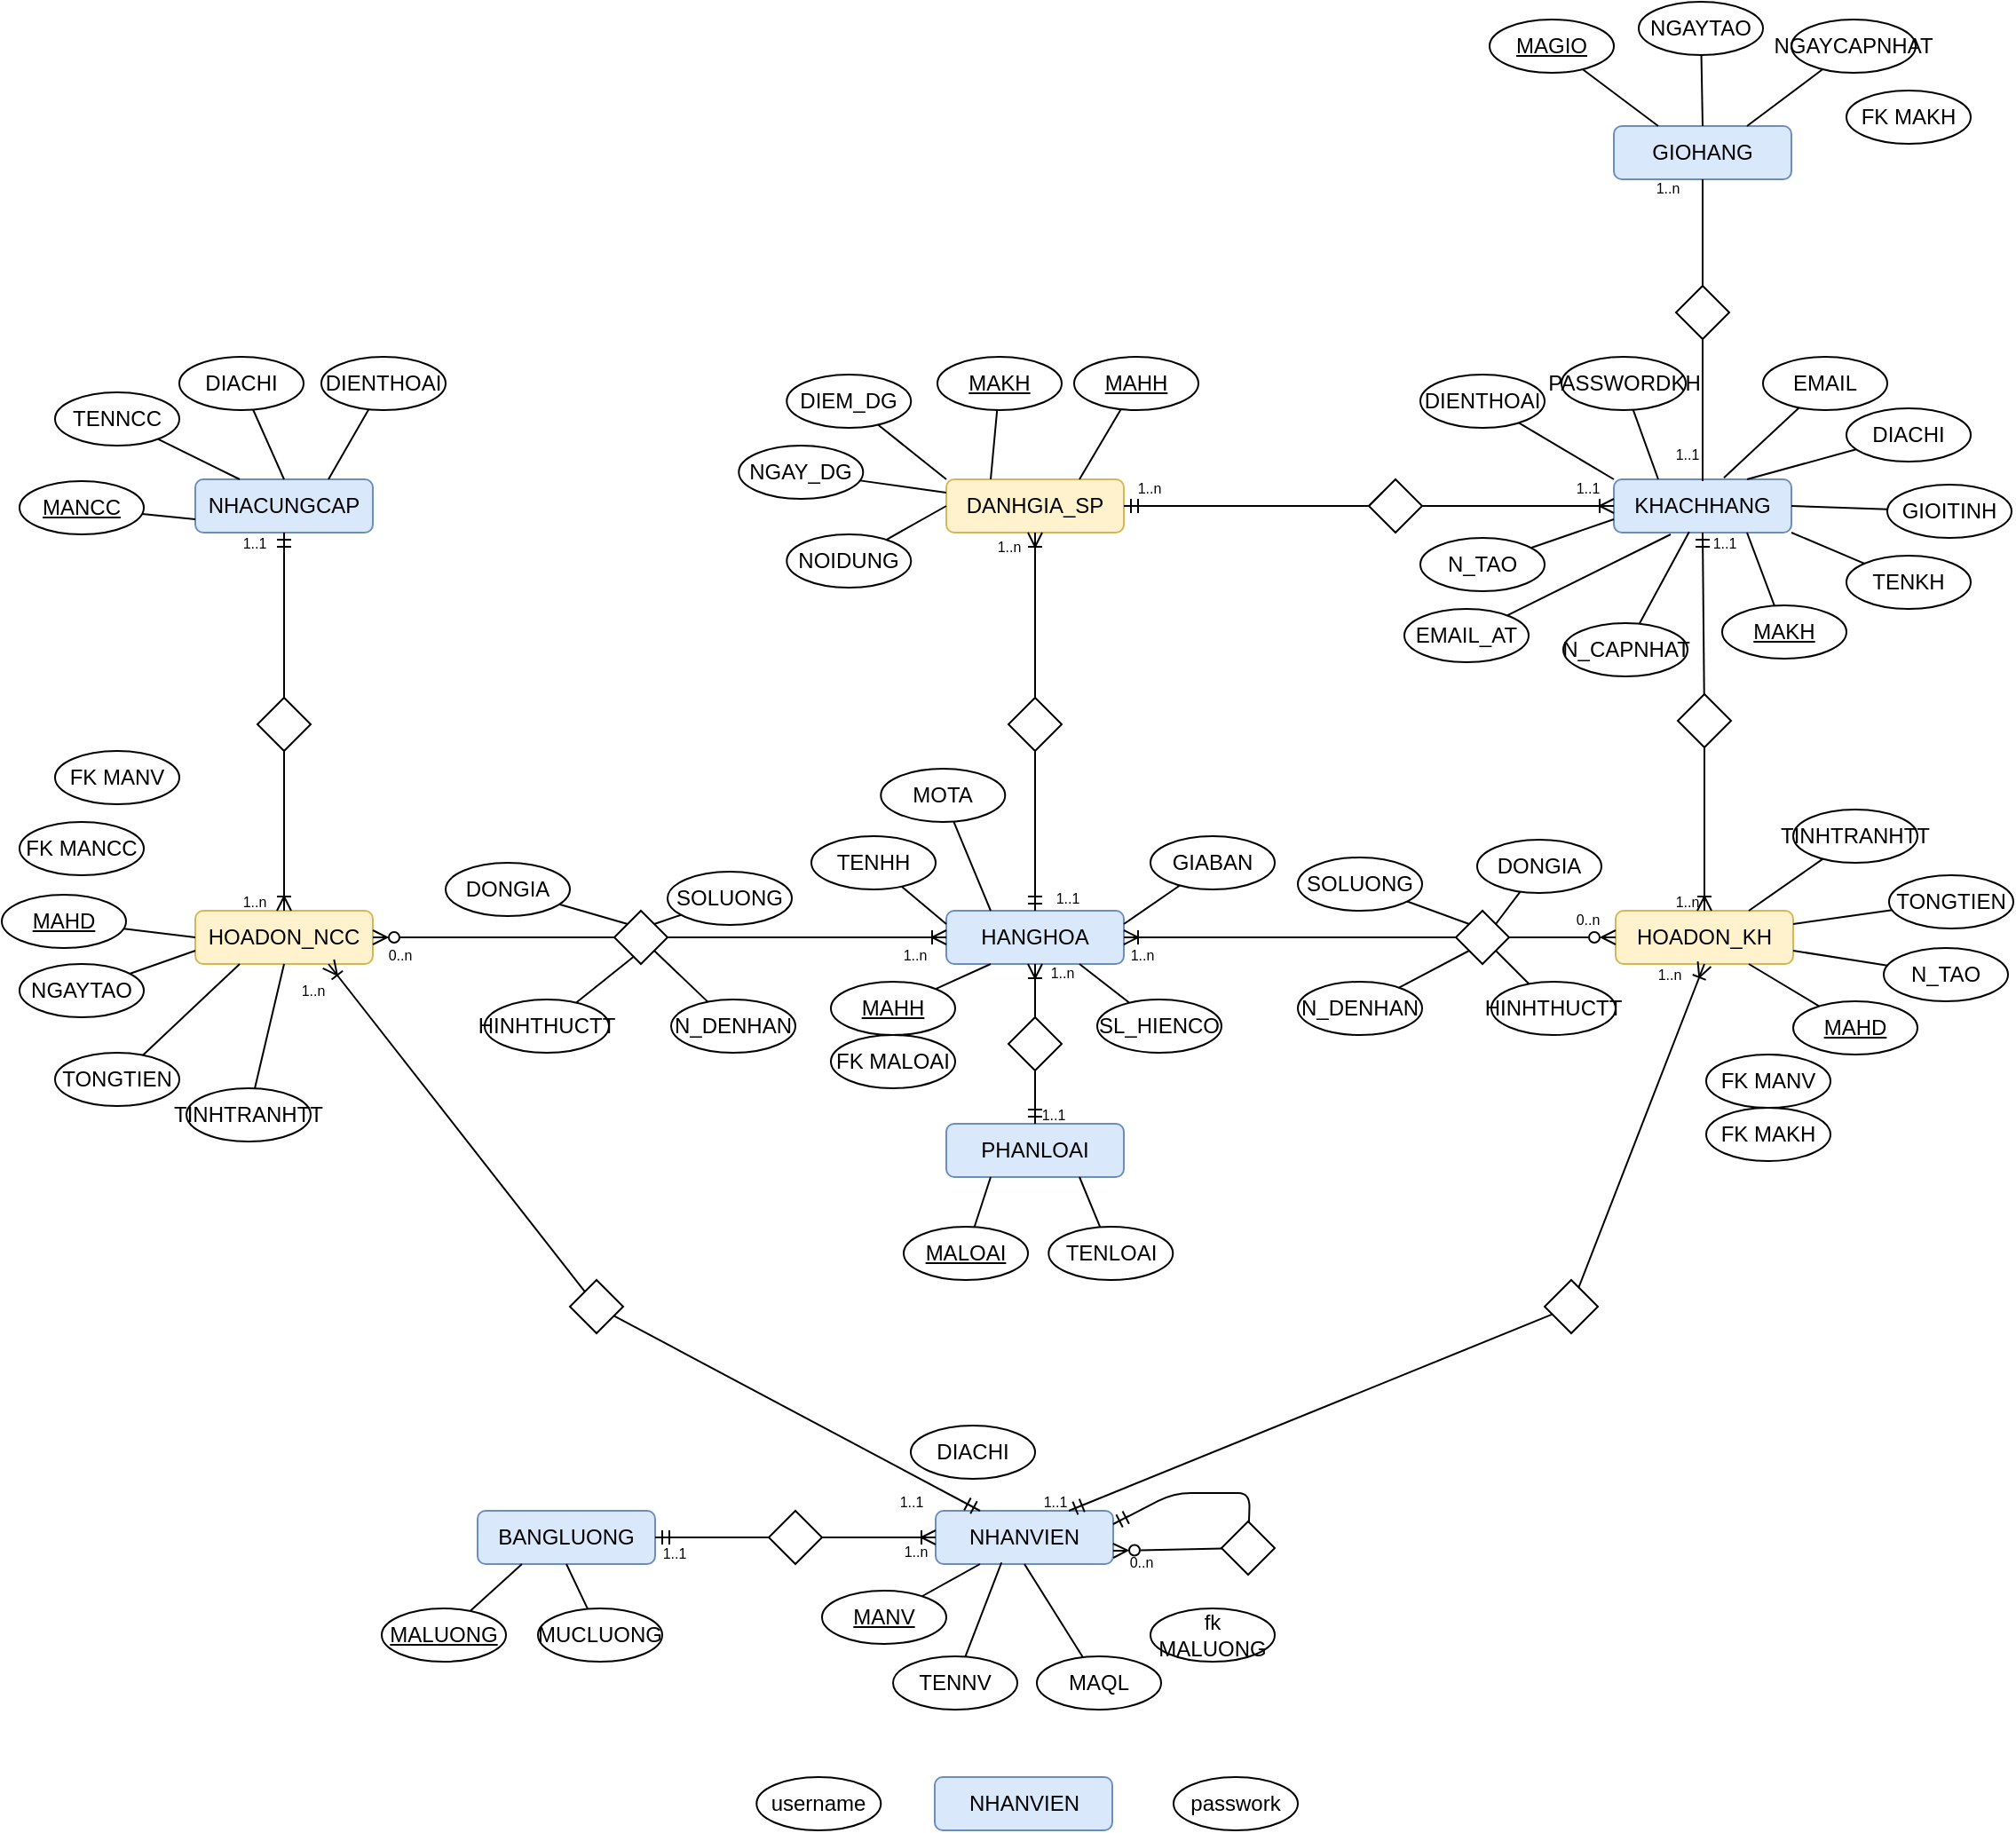 <mxfile>
    <diagram id="s1IrDkDti_rVe1TKRmWz" name="Page-1">
        <mxGraphModel dx="872" dy="593" grid="1" gridSize="10" guides="1" tooltips="1" connect="1" arrows="1" fold="1" page="1" pageScale="1" pageWidth="1654" pageHeight="1169" background="#FFFFFF" math="0" shadow="0">
            <root>
                <mxCell id="0"/>
                <mxCell id="1" parent="0"/>
                <mxCell id="98" value="NHACUNGCAP" style="rounded=1;whiteSpace=wrap;html=1;shadow=0;fillColor=#dae8fc;strokeColor=#6c8ebf;" parent="1" vertex="1">
                    <mxGeometry x="399" y="369" width="100" height="30" as="geometry"/>
                </mxCell>
                <mxCell id="188" style="edgeStyle=none;shape=connector;rounded=1;html=1;strokeColor=default;align=center;verticalAlign=middle;fontFamily=Helvetica;fontSize=11;fontColor=default;labelBackgroundColor=default;endArrow=none;endFill=0;entryX=0;entryY=0.75;entryDx=0;entryDy=0;shadow=0;" parent="1" source="99" target="98" edge="1">
                    <mxGeometry relative="1" as="geometry"/>
                </mxCell>
                <mxCell id="99" value="MANCC" style="ellipse;whiteSpace=wrap;html=1;fontStyle=4;shadow=0;" parent="1" vertex="1">
                    <mxGeometry x="300" y="370" width="70" height="30" as="geometry"/>
                </mxCell>
                <mxCell id="189" style="edgeStyle=none;shape=connector;rounded=1;html=1;entryX=0.25;entryY=0;entryDx=0;entryDy=0;strokeColor=default;align=center;verticalAlign=middle;fontFamily=Helvetica;fontSize=11;fontColor=default;labelBackgroundColor=default;endArrow=none;endFill=0;shadow=0;" parent="1" source="100" target="98" edge="1">
                    <mxGeometry relative="1" as="geometry"/>
                </mxCell>
                <mxCell id="100" value="TENNCC" style="ellipse;whiteSpace=wrap;html=1;shadow=0;" parent="1" vertex="1">
                    <mxGeometry x="320" y="320" width="70" height="30" as="geometry"/>
                </mxCell>
                <mxCell id="190" style="edgeStyle=none;shape=connector;rounded=1;html=1;entryX=0.5;entryY=0;entryDx=0;entryDy=0;strokeColor=default;align=center;verticalAlign=middle;fontFamily=Helvetica;fontSize=11;fontColor=default;labelBackgroundColor=default;endArrow=none;endFill=0;shadow=0;" parent="1" source="101" target="98" edge="1">
                    <mxGeometry relative="1" as="geometry"/>
                </mxCell>
                <mxCell id="101" value="DIACHI" style="ellipse;whiteSpace=wrap;html=1;shadow=0;" parent="1" vertex="1">
                    <mxGeometry x="390" y="300" width="70" height="30" as="geometry"/>
                </mxCell>
                <mxCell id="191" style="edgeStyle=none;shape=connector;rounded=1;html=1;entryX=0.75;entryY=0;entryDx=0;entryDy=0;strokeColor=default;align=center;verticalAlign=middle;fontFamily=Helvetica;fontSize=11;fontColor=default;labelBackgroundColor=default;endArrow=none;endFill=0;shadow=0;" parent="1" source="102" target="98" edge="1">
                    <mxGeometry relative="1" as="geometry"/>
                </mxCell>
                <mxCell id="102" value="DIENTHOAI" style="ellipse;whiteSpace=wrap;html=1;shadow=0;" parent="1" vertex="1">
                    <mxGeometry x="470" y="300" width="70" height="30" as="geometry"/>
                </mxCell>
                <mxCell id="103" value="HANGHOA" style="rounded=1;whiteSpace=wrap;html=1;shadow=0;fillColor=#dae8fc;strokeColor=#6c8ebf;" parent="1" vertex="1">
                    <mxGeometry x="822" y="612" width="100" height="30" as="geometry"/>
                </mxCell>
                <mxCell id="104" value="KHACHHANG" style="rounded=1;whiteSpace=wrap;html=1;shadow=0;fillColor=#dae8fc;strokeColor=#6c8ebf;" parent="1" vertex="1">
                    <mxGeometry x="1198" y="369" width="100" height="30" as="geometry"/>
                </mxCell>
                <mxCell id="184" style="edgeStyle=none;shape=connector;rounded=1;html=1;entryX=0.25;entryY=1;entryDx=0;entryDy=0;strokeColor=default;align=center;verticalAlign=middle;fontFamily=Helvetica;fontSize=11;fontColor=default;labelBackgroundColor=default;endArrow=none;endFill=0;shadow=0;" parent="1" source="105" target="103" edge="1">
                    <mxGeometry relative="1" as="geometry"/>
                </mxCell>
                <mxCell id="105" value="MAHH" style="ellipse;whiteSpace=wrap;html=1;fontStyle=4;shadow=0;" parent="1" vertex="1">
                    <mxGeometry x="757" y="652" width="70" height="30" as="geometry"/>
                </mxCell>
                <mxCell id="183" style="edgeStyle=none;shape=connector;rounded=1;html=1;entryX=0;entryY=0.25;entryDx=0;entryDy=0;strokeColor=default;align=center;verticalAlign=middle;fontFamily=Helvetica;fontSize=11;fontColor=default;labelBackgroundColor=default;endArrow=none;endFill=0;shadow=0;" parent="1" source="107" target="103" edge="1">
                    <mxGeometry relative="1" as="geometry"/>
                </mxCell>
                <mxCell id="107" value="TENHH" style="ellipse;whiteSpace=wrap;html=1;shadow=0;" parent="1" vertex="1">
                    <mxGeometry x="746" y="570" width="70" height="30" as="geometry"/>
                </mxCell>
                <mxCell id="185" style="edgeStyle=none;shape=connector;rounded=1;html=1;entryX=0.75;entryY=1;entryDx=0;entryDy=0;strokeColor=default;align=center;verticalAlign=middle;fontFamily=Helvetica;fontSize=11;fontColor=default;labelBackgroundColor=default;endArrow=none;endFill=0;shadow=0;" parent="1" source="108" target="103" edge="1">
                    <mxGeometry relative="1" as="geometry"/>
                </mxCell>
                <mxCell id="108" value="SL_HIENCO" style="ellipse;whiteSpace=wrap;html=1;shadow=0;" parent="1" vertex="1">
                    <mxGeometry x="907" y="662" width="70" height="30" as="geometry"/>
                </mxCell>
                <mxCell id="109" value="PHANLOAI" style="rounded=1;whiteSpace=wrap;html=1;shadow=0;fillColor=#dae8fc;strokeColor=#6c8ebf;" parent="1" vertex="1">
                    <mxGeometry x="822" y="732" width="100" height="30" as="geometry"/>
                </mxCell>
                <mxCell id="186" style="edgeStyle=none;shape=connector;rounded=1;html=1;entryX=0.25;entryY=1;entryDx=0;entryDy=0;strokeColor=default;align=center;verticalAlign=middle;fontFamily=Helvetica;fontSize=11;fontColor=default;labelBackgroundColor=default;endArrow=none;endFill=0;shadow=0;" parent="1" source="110" target="109" edge="1">
                    <mxGeometry relative="1" as="geometry"/>
                </mxCell>
                <mxCell id="110" value="MALOAI" style="ellipse;whiteSpace=wrap;html=1;fontStyle=4;shadow=0;" parent="1" vertex="1">
                    <mxGeometry x="798" y="790" width="70" height="30" as="geometry"/>
                </mxCell>
                <mxCell id="111" value="FK MALOAI" style="ellipse;whiteSpace=wrap;html=1;shadow=0;" parent="1" vertex="1">
                    <mxGeometry x="757" y="682" width="70" height="30" as="geometry"/>
                </mxCell>
                <mxCell id="187" style="edgeStyle=none;shape=connector;rounded=1;html=1;entryX=0.75;entryY=1;entryDx=0;entryDy=0;strokeColor=default;align=center;verticalAlign=middle;fontFamily=Helvetica;fontSize=11;fontColor=default;labelBackgroundColor=default;endArrow=none;endFill=0;shadow=0;" parent="1" source="112" target="109" edge="1">
                    <mxGeometry relative="1" as="geometry"/>
                </mxCell>
                <mxCell id="112" value="TENLOAI" style="ellipse;whiteSpace=wrap;html=1;shadow=0;" parent="1" vertex="1">
                    <mxGeometry x="879.64" y="790" width="70" height="30" as="geometry"/>
                </mxCell>
                <mxCell id="196" style="edgeStyle=none;shape=connector;rounded=1;html=1;entryX=0.75;entryY=1;entryDx=0;entryDy=0;strokeColor=default;align=center;verticalAlign=middle;fontFamily=Helvetica;fontSize=11;fontColor=default;labelBackgroundColor=default;endArrow=none;endFill=0;shadow=0;" parent="1" source="113" target="104" edge="1">
                    <mxGeometry relative="1" as="geometry"/>
                </mxCell>
                <mxCell id="113" value="MAKH" style="ellipse;whiteSpace=wrap;html=1;fontStyle=4;shadow=0;" parent="1" vertex="1">
                    <mxGeometry x="1259" y="440" width="70" height="30" as="geometry"/>
                </mxCell>
                <mxCell id="197" style="edgeStyle=none;shape=connector;rounded=1;html=1;entryX=1;entryY=1;entryDx=0;entryDy=0;strokeColor=default;align=center;verticalAlign=middle;fontFamily=Helvetica;fontSize=11;fontColor=default;labelBackgroundColor=default;endArrow=none;endFill=0;shadow=0;" parent="1" source="114" target="104" edge="1">
                    <mxGeometry relative="1" as="geometry"/>
                </mxCell>
                <mxCell id="114" value="TENKH" style="ellipse;whiteSpace=wrap;html=1;shadow=0;" parent="1" vertex="1">
                    <mxGeometry x="1329" y="412" width="70" height="30" as="geometry"/>
                </mxCell>
                <mxCell id="198" style="edgeStyle=none;shape=connector;rounded=1;html=1;strokeColor=default;align=center;verticalAlign=middle;fontFamily=Helvetica;fontSize=11;fontColor=default;labelBackgroundColor=default;endArrow=none;endFill=0;shadow=0;entryX=0.75;entryY=0;entryDx=0;entryDy=0;" parent="1" source="115" target="104" edge="1">
                    <mxGeometry relative="1" as="geometry">
                        <mxPoint x="1269" y="370" as="targetPoint"/>
                    </mxGeometry>
                </mxCell>
                <mxCell id="115" value="DIACHI" style="ellipse;whiteSpace=wrap;html=1;shadow=0;" parent="1" vertex="1">
                    <mxGeometry x="1329" y="329" width="70" height="30" as="geometry"/>
                </mxCell>
                <mxCell id="199" style="edgeStyle=none;shape=connector;rounded=1;html=1;entryX=0;entryY=0;entryDx=0;entryDy=0;strokeColor=default;align=center;verticalAlign=middle;fontFamily=Helvetica;fontSize=11;fontColor=default;labelBackgroundColor=default;endArrow=none;endFill=0;shadow=0;" parent="1" source="116" target="104" edge="1">
                    <mxGeometry relative="1" as="geometry"/>
                </mxCell>
                <mxCell id="116" value="DIENTHOAI" style="ellipse;whiteSpace=wrap;html=1;shadow=0;" parent="1" vertex="1">
                    <mxGeometry x="1089" y="310" width="70" height="30" as="geometry"/>
                </mxCell>
                <mxCell id="117" value="HOADON_NCC" style="rounded=1;whiteSpace=wrap;html=1;shadow=0;fillColor=#fff2cc;strokeColor=#d6b656;" parent="1" vertex="1">
                    <mxGeometry x="399" y="612" width="100" height="30" as="geometry"/>
                </mxCell>
                <mxCell id="118" value="HOADON_KH" style="rounded=1;whiteSpace=wrap;html=1;shadow=0;fillColor=#fff2cc;strokeColor=#d6b656;" parent="1" vertex="1">
                    <mxGeometry x="1199" y="612" width="100" height="30" as="geometry"/>
                </mxCell>
                <mxCell id="120" style="edgeStyle=none;html=1;entryX=0.5;entryY=1;entryDx=0;entryDy=0;endArrow=ERoneToMany;endFill=0;shadow=0;" parent="1" source="119" target="103" edge="1">
                    <mxGeometry relative="1" as="geometry"/>
                </mxCell>
                <mxCell id="121" style="edgeStyle=none;shape=connector;rounded=1;html=1;entryX=0.5;entryY=0;entryDx=0;entryDy=0;strokeColor=default;align=center;verticalAlign=middle;fontFamily=Helvetica;fontSize=11;fontColor=default;labelBackgroundColor=default;endArrow=ERmandOne;endFill=0;shadow=0;" parent="1" source="119" target="109" edge="1">
                    <mxGeometry relative="1" as="geometry"/>
                </mxCell>
                <mxCell id="119" value="" style="rhombus;whiteSpace=wrap;html=1;shadow=0;" parent="1" vertex="1">
                    <mxGeometry x="857" y="672" width="30" height="30" as="geometry"/>
                </mxCell>
                <mxCell id="122" value="1..1" style="text;html=1;align=center;verticalAlign=middle;whiteSpace=wrap;rounded=0;fontSize=8;shadow=0;" parent="1" vertex="1">
                    <mxGeometry x="872" y="722" width="21" height="10" as="geometry"/>
                </mxCell>
                <mxCell id="123" value="1..n" style="text;html=1;align=center;verticalAlign=middle;whiteSpace=wrap;rounded=0;fontSize=8;shadow=0;" parent="1" vertex="1">
                    <mxGeometry x="877" y="642" width="21" height="10" as="geometry"/>
                </mxCell>
                <mxCell id="127" style="edgeStyle=none;shape=connector;rounded=1;html=1;entryX=1;entryY=0.5;entryDx=0;entryDy=0;strokeColor=default;align=center;verticalAlign=middle;fontFamily=Helvetica;fontSize=11;fontColor=default;labelBackgroundColor=default;endArrow=ERzeroToMany;endFill=0;shadow=0;" parent="1" source="124" target="117" edge="1">
                    <mxGeometry relative="1" as="geometry"/>
                </mxCell>
                <mxCell id="128" style="edgeStyle=none;shape=connector;rounded=1;html=1;entryX=0;entryY=0.5;entryDx=0;entryDy=0;strokeColor=default;align=center;verticalAlign=middle;fontFamily=Helvetica;fontSize=11;fontColor=default;labelBackgroundColor=default;endArrow=ERoneToMany;endFill=0;shadow=0;" parent="1" source="124" target="103" edge="1">
                    <mxGeometry relative="1" as="geometry"/>
                </mxCell>
                <mxCell id="124" value="" style="rhombus;whiteSpace=wrap;html=1;shadow=0;" parent="1" vertex="1">
                    <mxGeometry x="635" y="612" width="30" height="30" as="geometry"/>
                </mxCell>
                <mxCell id="130" style="edgeStyle=none;shape=connector;rounded=1;html=1;entryX=0.5;entryY=1;entryDx=0;entryDy=0;strokeColor=default;align=center;verticalAlign=middle;fontFamily=Helvetica;fontSize=11;fontColor=default;labelBackgroundColor=default;endArrow=ERmandOne;endFill=0;shadow=0;" parent="1" source="129" target="98" edge="1">
                    <mxGeometry relative="1" as="geometry"/>
                </mxCell>
                <mxCell id="131" style="edgeStyle=none;shape=connector;rounded=1;html=1;exitX=0.5;exitY=1;exitDx=0;exitDy=0;strokeColor=default;align=center;verticalAlign=middle;fontFamily=Helvetica;fontSize=11;fontColor=default;labelBackgroundColor=default;endArrow=ERoneToMany;endFill=0;shadow=0;" parent="1" source="129" target="117" edge="1">
                    <mxGeometry relative="1" as="geometry"/>
                </mxCell>
                <mxCell id="129" value="" style="rhombus;whiteSpace=wrap;html=1;shadow=0;" parent="1" vertex="1">
                    <mxGeometry x="434" y="492" width="30" height="30" as="geometry"/>
                </mxCell>
                <mxCell id="150" value="DANHGIA_SP" style="rounded=1;whiteSpace=wrap;html=1;shadow=0;fillColor=#fff2cc;strokeColor=#d6b656;" parent="1" vertex="1">
                    <mxGeometry x="822" y="369" width="100" height="30" as="geometry"/>
                </mxCell>
                <mxCell id="178" style="edgeStyle=none;shape=connector;rounded=1;html=1;entryX=0;entryY=0.5;entryDx=0;entryDy=0;strokeColor=default;align=center;verticalAlign=middle;fontFamily=Helvetica;fontSize=11;fontColor=default;labelBackgroundColor=default;endArrow=none;endFill=0;shadow=0;" parent="1" source="152" target="117" edge="1">
                    <mxGeometry relative="1" as="geometry"/>
                </mxCell>
                <mxCell id="152" value="MAHD" style="ellipse;whiteSpace=wrap;html=1;fontStyle=4;shadow=0;" parent="1" vertex="1">
                    <mxGeometry x="290" y="603" width="70" height="30" as="geometry"/>
                </mxCell>
                <mxCell id="179" style="edgeStyle=none;shape=connector;rounded=1;html=1;entryX=0;entryY=0.75;entryDx=0;entryDy=0;strokeColor=default;align=center;verticalAlign=middle;fontFamily=Helvetica;fontSize=11;fontColor=default;labelBackgroundColor=default;endArrow=none;endFill=0;shadow=0;" parent="1" source="153" target="117" edge="1">
                    <mxGeometry relative="1" as="geometry"/>
                </mxCell>
                <mxCell id="153" value="NGAYTAO" style="ellipse;whiteSpace=wrap;html=1;shadow=0;" parent="1" vertex="1">
                    <mxGeometry x="300" y="642" width="70" height="30" as="geometry"/>
                </mxCell>
                <mxCell id="180" style="edgeStyle=none;shape=connector;rounded=1;html=1;entryX=0.25;entryY=1;entryDx=0;entryDy=0;strokeColor=default;align=center;verticalAlign=middle;fontFamily=Helvetica;fontSize=11;fontColor=default;labelBackgroundColor=default;endArrow=none;endFill=0;shadow=0;" parent="1" source="154" target="117" edge="1">
                    <mxGeometry relative="1" as="geometry"/>
                </mxCell>
                <mxCell id="154" value="TONGTIEN" style="ellipse;whiteSpace=wrap;html=1;shadow=0;" parent="1" vertex="1">
                    <mxGeometry x="320" y="692" width="70" height="30" as="geometry"/>
                </mxCell>
                <mxCell id="155" value="1..1" style="text;html=1;align=center;verticalAlign=middle;whiteSpace=wrap;rounded=0;fontSize=8;shadow=0;" parent="1" vertex="1">
                    <mxGeometry x="422" y="400" width="21" height="10" as="geometry"/>
                </mxCell>
                <mxCell id="156" value="1..n" style="text;html=1;align=center;verticalAlign=middle;whiteSpace=wrap;rounded=0;fontSize=8;shadow=0;" parent="1" vertex="1">
                    <mxGeometry x="422" y="602" width="21" height="10" as="geometry"/>
                </mxCell>
                <mxCell id="157" value="0..n" style="text;html=1;align=center;verticalAlign=middle;whiteSpace=wrap;rounded=0;fontSize=8;shadow=0;" parent="1" vertex="1">
                    <mxGeometry x="504" y="632" width="21" height="10" as="geometry"/>
                </mxCell>
                <mxCell id="158" value="1..n" style="text;html=1;align=center;verticalAlign=middle;whiteSpace=wrap;rounded=0;fontSize=8;shadow=0;" parent="1" vertex="1">
                    <mxGeometry x="794" y="632" width="21" height="10" as="geometry"/>
                </mxCell>
                <mxCell id="161" value="FK MANCC" style="ellipse;whiteSpace=wrap;html=1;shadow=0;" parent="1" vertex="1">
                    <mxGeometry x="300" y="562" width="70" height="30" as="geometry"/>
                </mxCell>
                <mxCell id="192" style="edgeStyle=none;shape=connector;rounded=1;html=1;entryX=0.5;entryY=1;entryDx=0;entryDy=0;strokeColor=default;align=center;verticalAlign=middle;fontFamily=Helvetica;fontSize=11;fontColor=default;labelBackgroundColor=default;endArrow=ERmandOne;endFill=0;shadow=0;" parent="1" source="182" target="104" edge="1">
                    <mxGeometry relative="1" as="geometry"/>
                </mxCell>
                <mxCell id="193" style="edgeStyle=none;shape=connector;rounded=1;html=1;entryX=0.5;entryY=0;entryDx=0;entryDy=0;strokeColor=default;align=center;verticalAlign=middle;fontFamily=Helvetica;fontSize=11;fontColor=default;labelBackgroundColor=default;endArrow=ERoneToMany;endFill=0;shadow=0;" parent="1" source="182" target="118" edge="1">
                    <mxGeometry relative="1" as="geometry"/>
                </mxCell>
                <mxCell id="182" value="" style="rhombus;whiteSpace=wrap;html=1;shadow=0;" parent="1" vertex="1">
                    <mxGeometry x="1234" y="490" width="30" height="30" as="geometry"/>
                </mxCell>
                <mxCell id="210" style="edgeStyle=none;shape=connector;rounded=1;html=1;entryX=0;entryY=0.5;entryDx=0;entryDy=0;strokeColor=default;align=center;verticalAlign=middle;fontFamily=Helvetica;fontSize=11;fontColor=default;labelBackgroundColor=default;endArrow=ERoneToMany;endFill=0;shadow=0;" parent="1" source="195" target="104" edge="1">
                    <mxGeometry relative="1" as="geometry"/>
                </mxCell>
                <mxCell id="195" value="" style="rhombus;whiteSpace=wrap;html=1;shadow=0;" parent="1" vertex="1">
                    <mxGeometry x="1060" y="369" width="30" height="30" as="geometry"/>
                </mxCell>
                <mxCell id="207" style="edgeStyle=none;shape=connector;rounded=1;html=1;strokeColor=default;align=center;verticalAlign=middle;fontFamily=Helvetica;fontSize=11;fontColor=default;labelBackgroundColor=default;endArrow=ERmandOne;endFill=0;shadow=0;entryX=0.5;entryY=0;entryDx=0;entryDy=0;" parent="1" source="203" target="103" edge="1">
                    <mxGeometry relative="1" as="geometry">
                        <mxPoint x="880" y="610" as="targetPoint"/>
                    </mxGeometry>
                </mxCell>
                <mxCell id="208" style="edgeStyle=none;shape=connector;rounded=1;html=1;entryX=0.5;entryY=1;entryDx=0;entryDy=0;strokeColor=default;align=center;verticalAlign=middle;fontFamily=Helvetica;fontSize=11;fontColor=default;labelBackgroundColor=default;endArrow=ERoneToMany;endFill=0;shadow=0;" parent="1" source="203" target="150" edge="1">
                    <mxGeometry relative="1" as="geometry"/>
                </mxCell>
                <mxCell id="203" value="" style="rhombus;whiteSpace=wrap;html=1;shadow=0;" parent="1" vertex="1">
                    <mxGeometry x="857" y="492" width="30" height="30" as="geometry"/>
                </mxCell>
                <mxCell id="205" style="edgeStyle=none;shape=connector;rounded=1;html=1;entryX=0;entryY=0.5;entryDx=0;entryDy=0;strokeColor=default;align=center;verticalAlign=middle;fontFamily=Helvetica;fontSize=11;fontColor=default;labelBackgroundColor=default;endArrow=ERzeroToMany;endFill=0;shadow=0;" parent="1" source="204" target="118" edge="1">
                    <mxGeometry relative="1" as="geometry"/>
                </mxCell>
                <mxCell id="206" style="edgeStyle=none;shape=connector;rounded=1;html=1;entryX=1;entryY=0.5;entryDx=0;entryDy=0;strokeColor=default;align=center;verticalAlign=middle;fontFamily=Helvetica;fontSize=11;fontColor=default;labelBackgroundColor=default;endArrow=ERoneToMany;endFill=0;shadow=0;" parent="1" source="204" target="103" edge="1">
                    <mxGeometry relative="1" as="geometry"/>
                </mxCell>
                <mxCell id="204" value="" style="rhombus;whiteSpace=wrap;html=1;shadow=0;" parent="1" vertex="1">
                    <mxGeometry x="1109" y="612" width="30" height="30" as="geometry"/>
                </mxCell>
                <mxCell id="209" style="edgeStyle=none;shape=connector;rounded=1;html=1;entryX=1;entryY=0.5;entryDx=0;entryDy=0;strokeColor=default;align=center;verticalAlign=middle;fontFamily=Helvetica;fontSize=11;fontColor=default;labelBackgroundColor=default;endArrow=ERmandOne;endFill=0;shadow=0;exitX=0;exitY=0.5;exitDx=0;exitDy=0;" parent="1" source="195" target="150" edge="1">
                    <mxGeometry relative="1" as="geometry">
                        <mxPoint x="936.997" y="332.857" as="sourcePoint"/>
                    </mxGeometry>
                </mxCell>
                <mxCell id="215" style="edgeStyle=none;shape=connector;rounded=1;html=1;entryX=0.75;entryY=1;entryDx=0;entryDy=0;strokeColor=default;align=center;verticalAlign=middle;fontFamily=Helvetica;fontSize=11;fontColor=default;labelBackgroundColor=default;endArrow=none;endFill=0;shadow=0;" parent="1" source="211" target="118" edge="1">
                    <mxGeometry relative="1" as="geometry"/>
                </mxCell>
                <mxCell id="211" value="MAHD" style="ellipse;whiteSpace=wrap;html=1;fontStyle=4;shadow=0;" parent="1" vertex="1">
                    <mxGeometry x="1299" y="663" width="70" height="30" as="geometry"/>
                </mxCell>
                <mxCell id="216" style="edgeStyle=none;shape=connector;rounded=1;html=1;entryX=1;entryY=0.75;entryDx=0;entryDy=0;strokeColor=default;align=center;verticalAlign=middle;fontFamily=Helvetica;fontSize=11;fontColor=default;labelBackgroundColor=default;endArrow=none;endFill=0;shadow=0;" parent="1" source="212" target="118" edge="1">
                    <mxGeometry relative="1" as="geometry"/>
                </mxCell>
                <mxCell id="212" value="N_TAO" style="ellipse;whiteSpace=wrap;html=1;shadow=0;" parent="1" vertex="1">
                    <mxGeometry x="1350" y="633" width="70" height="30" as="geometry"/>
                </mxCell>
                <mxCell id="217" style="edgeStyle=none;shape=connector;rounded=1;html=1;entryX=1;entryY=0.25;entryDx=0;entryDy=0;strokeColor=default;align=center;verticalAlign=middle;fontFamily=Helvetica;fontSize=11;fontColor=default;labelBackgroundColor=default;endArrow=none;endFill=0;shadow=0;" parent="1" source="213" target="118" edge="1">
                    <mxGeometry relative="1" as="geometry"/>
                </mxCell>
                <mxCell id="213" value="TONGTIEN" style="ellipse;whiteSpace=wrap;html=1;shadow=0;" parent="1" vertex="1">
                    <mxGeometry x="1353" y="592" width="70" height="30" as="geometry"/>
                </mxCell>
                <mxCell id="214" value="FK MAKH" style="ellipse;whiteSpace=wrap;html=1;shadow=0;" parent="1" vertex="1">
                    <mxGeometry x="1250" y="723" width="70" height="30" as="geometry"/>
                </mxCell>
                <mxCell id="218" value="1..n" style="text;html=1;align=center;verticalAlign=middle;whiteSpace=wrap;rounded=0;fontSize=8;shadow=0;" parent="1" vertex="1">
                    <mxGeometry x="922" y="632" width="21" height="10" as="geometry"/>
                </mxCell>
                <mxCell id="219" value="1..1" style="text;html=1;align=center;verticalAlign=middle;whiteSpace=wrap;rounded=0;fontSize=8;shadow=0;" parent="1" vertex="1">
                    <mxGeometry x="879.64" y="600" width="21" height="10" as="geometry"/>
                </mxCell>
                <mxCell id="220" value="1..n" style="text;html=1;align=center;verticalAlign=middle;whiteSpace=wrap;rounded=0;fontSize=8;shadow=0;" parent="1" vertex="1">
                    <mxGeometry x="847" y="402" width="21" height="10" as="geometry"/>
                </mxCell>
                <mxCell id="221" value="0..n" style="text;html=1;align=center;verticalAlign=middle;whiteSpace=wrap;rounded=0;fontSize=8;shadow=0;" parent="1" vertex="1">
                    <mxGeometry x="1173" y="612" width="21" height="10" as="geometry"/>
                </mxCell>
                <mxCell id="222" value="1..n" style="text;html=1;align=center;verticalAlign=middle;whiteSpace=wrap;rounded=0;fontSize=8;shadow=0;" parent="1" vertex="1">
                    <mxGeometry x="1229" y="602" width="21" height="10" as="geometry"/>
                </mxCell>
                <mxCell id="223" value="1..1" style="text;html=1;align=center;verticalAlign=middle;whiteSpace=wrap;rounded=0;fontSize=8;shadow=0;" parent="1" vertex="1">
                    <mxGeometry x="1250" y="400" width="21" height="10" as="geometry"/>
                </mxCell>
                <mxCell id="225" value="1..n" style="text;html=1;align=center;verticalAlign=middle;whiteSpace=wrap;rounded=0;fontSize=8;shadow=0;" parent="1" vertex="1">
                    <mxGeometry x="925.5" y="369" width="21" height="10" as="geometry"/>
                </mxCell>
                <mxCell id="605" value="" style="edgeStyle=none;html=1;endArrow=none;endFill=0;entryX=0.75;entryY=0;entryDx=0;entryDy=0;" edge="1" parent="1" source="228" target="150">
                    <mxGeometry relative="1" as="geometry"/>
                </mxCell>
                <mxCell id="228" value="MAHH" style="ellipse;whiteSpace=wrap;html=1;fontStyle=4;shadow=0;" parent="1" vertex="1">
                    <mxGeometry x="894" y="300" width="70" height="30" as="geometry"/>
                </mxCell>
                <mxCell id="230" style="edgeStyle=none;shape=connector;rounded=1;html=1;entryX=0.25;entryY=0;entryDx=0;entryDy=0;strokeColor=default;align=center;verticalAlign=middle;fontFamily=Helvetica;fontSize=11;fontColor=default;labelBackgroundColor=default;endArrow=none;endFill=0;shadow=0;" parent="1" source="229" target="150" edge="1">
                    <mxGeometry relative="1" as="geometry"/>
                </mxCell>
                <mxCell id="229" value="MAKH" style="ellipse;whiteSpace=wrap;html=1;fontStyle=4;shadow=0;" parent="1" vertex="1">
                    <mxGeometry x="817" y="300" width="70" height="30" as="geometry"/>
                </mxCell>
                <mxCell id="233" style="edgeStyle=none;shape=connector;rounded=1;html=1;entryX=0;entryY=0;entryDx=0;entryDy=0;strokeColor=default;align=center;verticalAlign=middle;fontFamily=Helvetica;fontSize=11;fontColor=default;labelBackgroundColor=default;endArrow=none;endFill=0;shadow=0;" parent="1" source="232" target="150" edge="1">
                    <mxGeometry relative="1" as="geometry"/>
                </mxCell>
                <mxCell id="232" value="DIEM_DG" style="ellipse;whiteSpace=wrap;html=1;fontStyle=0;shadow=0;" parent="1" vertex="1">
                    <mxGeometry x="732.14" y="310" width="70" height="30" as="geometry"/>
                </mxCell>
                <mxCell id="463" style="edgeStyle=none;shape=connector;rounded=1;html=1;entryX=0;entryY=0.25;entryDx=0;entryDy=0;strokeColor=default;align=center;verticalAlign=middle;fontFamily=Helvetica;fontSize=11;fontColor=default;labelBackgroundColor=default;endArrow=none;endFill=0;" parent="1" source="234" target="150" edge="1">
                    <mxGeometry relative="1" as="geometry"/>
                </mxCell>
                <mxCell id="234" value="NGAY_DG" style="ellipse;whiteSpace=wrap;html=1;fontStyle=0;shadow=0;" parent="1" vertex="1">
                    <mxGeometry x="705.14" y="350" width="70" height="30" as="geometry"/>
                </mxCell>
                <mxCell id="461" style="edgeStyle=none;shape=connector;rounded=1;html=1;entryX=0;entryY=0.5;entryDx=0;entryDy=0;strokeColor=default;align=center;verticalAlign=middle;fontFamily=Helvetica;fontSize=11;fontColor=default;labelBackgroundColor=default;endArrow=none;endFill=0;" parent="1" source="240" target="150" edge="1">
                    <mxGeometry relative="1" as="geometry"/>
                </mxCell>
                <mxCell id="240" value="NOIDUNG" style="ellipse;whiteSpace=wrap;html=1;fontStyle=0;shadow=0;" parent="1" vertex="1">
                    <mxGeometry x="732.14" y="400" width="70" height="30" as="geometry"/>
                </mxCell>
                <mxCell id="249" style="edgeStyle=none;shape=connector;rounded=1;html=1;entryX=0;entryY=1;entryDx=0;entryDy=0;strokeColor=default;align=center;verticalAlign=middle;fontFamily=Helvetica;fontSize=11;fontColor=default;labelBackgroundColor=default;endArrow=none;endFill=0;shadow=0;" parent="1" source="244" target="204" edge="1">
                    <mxGeometry relative="1" as="geometry"/>
                </mxCell>
                <mxCell id="244" value="N_DENHAN" style="ellipse;whiteSpace=wrap;html=1;shadow=0;" parent="1" vertex="1">
                    <mxGeometry x="1020" y="652" width="70" height="30" as="geometry"/>
                </mxCell>
                <mxCell id="250" style="edgeStyle=none;shape=connector;rounded=1;html=1;entryX=0;entryY=0;entryDx=0;entryDy=0;strokeColor=default;align=center;verticalAlign=middle;fontFamily=Helvetica;fontSize=11;fontColor=default;labelBackgroundColor=default;endArrow=none;endFill=0;shadow=0;" parent="1" source="245" target="204" edge="1">
                    <mxGeometry relative="1" as="geometry"/>
                </mxCell>
                <mxCell id="245" value="SOLUONG" style="ellipse;whiteSpace=wrap;html=1;shadow=0;" parent="1" vertex="1">
                    <mxGeometry x="1020" y="582" width="70" height="30" as="geometry"/>
                </mxCell>
                <mxCell id="251" style="edgeStyle=none;shape=connector;rounded=1;html=1;entryX=1;entryY=0;entryDx=0;entryDy=0;strokeColor=default;align=center;verticalAlign=middle;fontFamily=Helvetica;fontSize=11;fontColor=default;labelBackgroundColor=default;endArrow=none;endFill=0;shadow=0;" parent="1" source="246" target="204" edge="1">
                    <mxGeometry relative="1" as="geometry"/>
                </mxCell>
                <mxCell id="246" value="DONGIA" style="ellipse;whiteSpace=wrap;html=1;shadow=0;" parent="1" vertex="1">
                    <mxGeometry x="1121" y="572" width="70" height="30" as="geometry"/>
                </mxCell>
                <mxCell id="253" style="edgeStyle=none;shape=connector;rounded=1;html=1;entryX=1;entryY=1;entryDx=0;entryDy=0;strokeColor=default;align=center;verticalAlign=middle;fontFamily=Helvetica;fontSize=11;fontColor=default;labelBackgroundColor=default;endArrow=none;endFill=0;shadow=0;" parent="1" source="247" target="204" edge="1">
                    <mxGeometry relative="1" as="geometry"/>
                </mxCell>
                <mxCell id="247" value="HINHTHUCTT" style="ellipse;whiteSpace=wrap;html=1;shadow=0;" parent="1" vertex="1">
                    <mxGeometry x="1129" y="652" width="70" height="30" as="geometry"/>
                </mxCell>
                <mxCell id="252" style="edgeStyle=none;shape=connector;rounded=1;html=1;entryX=0.75;entryY=0;entryDx=0;entryDy=0;strokeColor=default;align=center;verticalAlign=middle;fontFamily=Helvetica;fontSize=11;fontColor=default;labelBackgroundColor=default;endArrow=none;endFill=0;shadow=0;" parent="1" source="248" target="118" edge="1">
                    <mxGeometry relative="1" as="geometry"/>
                </mxCell>
                <mxCell id="248" value="TINHTRANHTT" style="ellipse;whiteSpace=wrap;html=1;shadow=0;" parent="1" vertex="1">
                    <mxGeometry x="1299" y="555" width="70" height="30" as="geometry"/>
                </mxCell>
                <mxCell id="263" style="edgeStyle=none;shape=connector;rounded=1;html=1;entryX=1;entryY=1;entryDx=0;entryDy=0;strokeColor=default;align=center;verticalAlign=middle;fontFamily=Helvetica;fontSize=11;fontColor=default;labelBackgroundColor=default;endArrow=none;endFill=0;shadow=0;" parent="1" source="254" target="124" edge="1">
                    <mxGeometry relative="1" as="geometry"/>
                </mxCell>
                <mxCell id="254" value="N_DENHAN" style="ellipse;whiteSpace=wrap;html=1;shadow=0;" parent="1" vertex="1">
                    <mxGeometry x="667" y="662" width="70" height="30" as="geometry"/>
                </mxCell>
                <mxCell id="262" style="edgeStyle=none;shape=connector;rounded=1;html=1;strokeColor=default;align=center;verticalAlign=middle;fontFamily=Helvetica;fontSize=11;fontColor=default;labelBackgroundColor=default;endArrow=none;endFill=0;entryX=1;entryY=0;entryDx=0;entryDy=0;shadow=0;" parent="1" source="255" target="124" edge="1">
                    <mxGeometry relative="1" as="geometry">
                        <mxPoint x="600" y="640" as="targetPoint"/>
                    </mxGeometry>
                </mxCell>
                <mxCell id="255" value="SOLUONG" style="ellipse;whiteSpace=wrap;html=1;shadow=0;" parent="1" vertex="1">
                    <mxGeometry x="665" y="590" width="70" height="30" as="geometry"/>
                </mxCell>
                <mxCell id="261" style="edgeStyle=none;shape=connector;rounded=1;html=1;entryX=0;entryY=0;entryDx=0;entryDy=0;strokeColor=default;align=center;verticalAlign=middle;fontFamily=Helvetica;fontSize=11;fontColor=default;labelBackgroundColor=default;endArrow=none;endFill=0;shadow=0;" parent="1" source="256" target="124" edge="1">
                    <mxGeometry relative="1" as="geometry"/>
                </mxCell>
                <mxCell id="256" value="DONGIA" style="ellipse;whiteSpace=wrap;html=1;shadow=0;" parent="1" vertex="1">
                    <mxGeometry x="540" y="585" width="70" height="30" as="geometry"/>
                </mxCell>
                <mxCell id="260" style="edgeStyle=none;shape=connector;rounded=1;html=1;strokeColor=default;align=center;verticalAlign=middle;fontFamily=Helvetica;fontSize=11;fontColor=default;labelBackgroundColor=default;endArrow=none;endFill=0;entryX=0.374;entryY=0.855;entryDx=0;entryDy=0;entryPerimeter=0;shadow=0;" parent="1" source="257" target="124" edge="1">
                    <mxGeometry relative="1" as="geometry">
                        <mxPoint x="600" y="642" as="targetPoint"/>
                    </mxGeometry>
                </mxCell>
                <mxCell id="257" value="HINHTHUCTT" style="ellipse;whiteSpace=wrap;html=1;shadow=0;" parent="1" vertex="1">
                    <mxGeometry x="562" y="662" width="70" height="30" as="geometry"/>
                </mxCell>
                <mxCell id="259" style="edgeStyle=none;shape=connector;rounded=1;html=1;entryX=0.5;entryY=1;entryDx=0;entryDy=0;strokeColor=default;align=center;verticalAlign=middle;fontFamily=Helvetica;fontSize=11;fontColor=default;labelBackgroundColor=default;endArrow=none;endFill=0;shadow=0;" parent="1" source="258" target="117" edge="1">
                    <mxGeometry relative="1" as="geometry"/>
                </mxCell>
                <mxCell id="258" value="TINHTRANHTT" style="ellipse;whiteSpace=wrap;html=1;shadow=0;" parent="1" vertex="1">
                    <mxGeometry x="394" y="712" width="70" height="30" as="geometry"/>
                </mxCell>
                <mxCell id="468" style="edgeStyle=none;shape=connector;rounded=1;html=1;entryX=0.25;entryY=0;entryDx=0;entryDy=0;strokeColor=default;align=center;verticalAlign=middle;fontFamily=Helvetica;fontSize=11;fontColor=default;labelBackgroundColor=default;endArrow=none;endFill=0;" parent="1" source="465" target="103" edge="1">
                    <mxGeometry relative="1" as="geometry"/>
                </mxCell>
                <mxCell id="465" value="MOTA" style="ellipse;whiteSpace=wrap;html=1;shadow=0;" parent="1" vertex="1">
                    <mxGeometry x="785.14" y="532" width="70" height="30" as="geometry"/>
                </mxCell>
                <mxCell id="469" style="edgeStyle=none;shape=connector;rounded=1;html=1;entryX=1;entryY=0.25;entryDx=0;entryDy=0;strokeColor=default;align=center;verticalAlign=middle;fontFamily=Helvetica;fontSize=11;fontColor=default;labelBackgroundColor=default;endArrow=none;endFill=0;" parent="1" source="466" target="103" edge="1">
                    <mxGeometry relative="1" as="geometry"/>
                </mxCell>
                <mxCell id="466" value="GIABAN" style="ellipse;whiteSpace=wrap;html=1;shadow=0;" parent="1" vertex="1">
                    <mxGeometry x="937" y="570" width="70" height="30" as="geometry"/>
                </mxCell>
                <mxCell id="471" style="edgeStyle=none;shape=connector;rounded=1;html=1;strokeColor=default;align=center;verticalAlign=middle;fontFamily=Helvetica;fontSize=11;fontColor=default;labelBackgroundColor=default;endArrow=none;endFill=0;entryX=0.62;entryY=-0.03;entryDx=0;entryDy=0;entryPerimeter=0;" parent="1" source="470" target="104" edge="1">
                    <mxGeometry relative="1" as="geometry">
                        <mxPoint x="1280" y="350" as="targetPoint"/>
                    </mxGeometry>
                </mxCell>
                <mxCell id="470" value="EMAIL" style="ellipse;whiteSpace=wrap;html=1;shadow=0;" parent="1" vertex="1">
                    <mxGeometry x="1282" y="300" width="70" height="30" as="geometry"/>
                </mxCell>
                <mxCell id="472" value="GIOHANG" style="rounded=1;whiteSpace=wrap;html=1;shadow=0;fillColor=#dae8fc;strokeColor=#6c8ebf;" parent="1" vertex="1">
                    <mxGeometry x="1198" y="170" width="100" height="30" as="geometry"/>
                </mxCell>
                <mxCell id="484" style="edgeStyle=none;shape=connector;rounded=1;html=1;entryX=0.25;entryY=0;entryDx=0;entryDy=0;strokeColor=default;align=center;verticalAlign=middle;fontFamily=Helvetica;fontSize=11;fontColor=default;labelBackgroundColor=default;endArrow=none;endFill=0;" parent="1" source="474" target="472" edge="1">
                    <mxGeometry relative="1" as="geometry"/>
                </mxCell>
                <mxCell id="474" value="&lt;u&gt;MAGIO&lt;/u&gt;" style="ellipse;whiteSpace=wrap;html=1;shadow=0;verticalAlign=middle;fontStyle=0" parent="1" vertex="1">
                    <mxGeometry x="1128" y="110" width="70" height="30" as="geometry"/>
                </mxCell>
                <mxCell id="485" style="edgeStyle=none;shape=connector;rounded=1;html=1;entryX=0.5;entryY=0;entryDx=0;entryDy=0;strokeColor=default;align=center;verticalAlign=middle;fontFamily=Helvetica;fontSize=11;fontColor=default;labelBackgroundColor=default;endArrow=none;endFill=0;" parent="1" source="476" target="472" edge="1">
                    <mxGeometry relative="1" as="geometry"/>
                </mxCell>
                <mxCell id="476" value="NGAYTAO" style="ellipse;whiteSpace=wrap;html=1;shadow=0;" parent="1" vertex="1">
                    <mxGeometry x="1212" y="100" width="70" height="30" as="geometry"/>
                </mxCell>
                <mxCell id="486" style="edgeStyle=none;shape=connector;rounded=1;html=1;entryX=0.75;entryY=0;entryDx=0;entryDy=0;strokeColor=default;align=center;verticalAlign=middle;fontFamily=Helvetica;fontSize=11;fontColor=default;labelBackgroundColor=default;endArrow=none;endFill=0;" parent="1" source="477" target="472" edge="1">
                    <mxGeometry relative="1" as="geometry"/>
                </mxCell>
                <mxCell id="477" value="NGAYCAPNHAT" style="ellipse;whiteSpace=wrap;html=1;shadow=0;" parent="1" vertex="1">
                    <mxGeometry x="1298" y="110" width="70" height="30" as="geometry"/>
                </mxCell>
                <mxCell id="479" style="edgeStyle=none;shape=connector;rounded=1;html=1;entryX=0.5;entryY=1;entryDx=0;entryDy=0;strokeColor=default;align=center;verticalAlign=middle;fontFamily=Helvetica;fontSize=11;fontColor=default;labelBackgroundColor=default;endArrow=none;endFill=0;" parent="1" source="478" target="472" edge="1">
                    <mxGeometry relative="1" as="geometry"/>
                </mxCell>
                <mxCell id="480" style="edgeStyle=none;shape=connector;rounded=1;html=1;strokeColor=default;align=center;verticalAlign=middle;fontFamily=Helvetica;fontSize=11;fontColor=default;labelBackgroundColor=default;endArrow=none;endFill=0;" parent="1" source="478" edge="1">
                    <mxGeometry relative="1" as="geometry">
                        <mxPoint x="1248" y="370" as="targetPoint"/>
                    </mxGeometry>
                </mxCell>
                <mxCell id="478" value="" style="rhombus;whiteSpace=wrap;html=1;shadow=0;" parent="1" vertex="1">
                    <mxGeometry x="1233" y="260" width="30" height="30" as="geometry"/>
                </mxCell>
                <mxCell id="481" value="1..n" style="text;html=1;align=center;verticalAlign=middle;whiteSpace=wrap;rounded=0;fontSize=8;shadow=0;" parent="1" vertex="1">
                    <mxGeometry x="1217.5" y="200" width="21" height="10" as="geometry"/>
                </mxCell>
                <mxCell id="482" value="1..1" style="text;html=1;align=center;verticalAlign=middle;whiteSpace=wrap;rounded=0;fontSize=8;shadow=0;" parent="1" vertex="1">
                    <mxGeometry x="1229" y="350" width="21" height="10" as="geometry"/>
                </mxCell>
                <mxCell id="498" value="NHANVIEN" style="rounded=1;whiteSpace=wrap;html=1;shadow=0;fillColor=#dae8fc;strokeColor=#6c8ebf;" parent="1" vertex="1">
                    <mxGeometry x="816" y="950" width="100" height="30" as="geometry"/>
                </mxCell>
                <mxCell id="563" style="edgeStyle=none;shape=connector;rounded=1;html=1;entryX=0.25;entryY=1;entryDx=0;entryDy=0;strokeColor=default;align=center;verticalAlign=middle;fontFamily=Helvetica;fontSize=11;fontColor=default;labelBackgroundColor=default;endArrow=none;endFill=0;" parent="1" source="499" target="498" edge="1">
                    <mxGeometry relative="1" as="geometry"/>
                </mxCell>
                <mxCell id="499" value="MANV" style="ellipse;whiteSpace=wrap;html=1;fontStyle=4;shadow=0;" parent="1" vertex="1">
                    <mxGeometry x="752" y="995" width="70" height="30" as="geometry"/>
                </mxCell>
                <mxCell id="564" style="edgeStyle=none;shape=connector;rounded=1;html=1;entryX=0.371;entryY=0.971;entryDx=0;entryDy=0;strokeColor=default;align=center;verticalAlign=middle;fontFamily=Helvetica;fontSize=11;fontColor=default;labelBackgroundColor=default;endArrow=none;endFill=0;entryPerimeter=0;" parent="1" source="500" target="498" edge="1">
                    <mxGeometry relative="1" as="geometry"/>
                </mxCell>
                <mxCell id="500" value="TENNV" style="ellipse;whiteSpace=wrap;html=1;fontStyle=0;shadow=0;" parent="1" vertex="1">
                    <mxGeometry x="792" y="1032" width="70" height="30" as="geometry"/>
                </mxCell>
                <mxCell id="501" value="DIACHI" style="ellipse;whiteSpace=wrap;html=1;fontStyle=0;shadow=0;" parent="1" vertex="1">
                    <mxGeometry x="802" y="902" width="70" height="30" as="geometry"/>
                </mxCell>
                <mxCell id="502" value="fk MALUONG" style="ellipse;whiteSpace=wrap;html=1;fontStyle=0;shadow=0;" parent="1" vertex="1">
                    <mxGeometry x="937" y="1005" width="70" height="30" as="geometry"/>
                </mxCell>
                <mxCell id="565" style="edgeStyle=none;shape=connector;rounded=1;html=1;entryX=0.5;entryY=1;entryDx=0;entryDy=0;strokeColor=default;align=center;verticalAlign=middle;fontFamily=Helvetica;fontSize=11;fontColor=default;labelBackgroundColor=default;endArrow=none;endFill=0;" parent="1" source="503" target="498" edge="1">
                    <mxGeometry relative="1" as="geometry"/>
                </mxCell>
                <mxCell id="503" value="MAQL" style="ellipse;whiteSpace=wrap;html=1;fontStyle=0;shadow=0;" parent="1" vertex="1">
                    <mxGeometry x="873" y="1032" width="70" height="30" as="geometry"/>
                </mxCell>
                <mxCell id="504" value="BANGLUONG" style="rounded=1;whiteSpace=wrap;html=1;shadow=0;fillColor=#dae8fc;strokeColor=#6c8ebf;" parent="1" vertex="1">
                    <mxGeometry x="558" y="950" width="100" height="30" as="geometry"/>
                </mxCell>
                <mxCell id="572" style="edgeStyle=none;shape=connector;rounded=1;html=1;entryX=0.25;entryY=1;entryDx=0;entryDy=0;strokeColor=default;align=center;verticalAlign=middle;fontFamily=Helvetica;fontSize=11;fontColor=default;labelBackgroundColor=default;endArrow=none;endFill=0;" parent="1" source="505" target="504" edge="1">
                    <mxGeometry relative="1" as="geometry"/>
                </mxCell>
                <mxCell id="505" value="MALUONG" style="ellipse;whiteSpace=wrap;html=1;fontStyle=4;shadow=0;" parent="1" vertex="1">
                    <mxGeometry x="504" y="1005" width="70" height="30" as="geometry"/>
                </mxCell>
                <mxCell id="573" style="edgeStyle=none;shape=connector;rounded=1;html=1;entryX=0.5;entryY=1;entryDx=0;entryDy=0;strokeColor=default;align=center;verticalAlign=middle;fontFamily=Helvetica;fontSize=11;fontColor=default;labelBackgroundColor=default;endArrow=none;endFill=0;" parent="1" source="506" target="504" edge="1">
                    <mxGeometry relative="1" as="geometry"/>
                </mxCell>
                <mxCell id="506" value="MUCLUONG" style="ellipse;whiteSpace=wrap;html=1;fontStyle=0;shadow=0;" parent="1" vertex="1">
                    <mxGeometry x="592" y="1005" width="70" height="30" as="geometry"/>
                </mxCell>
                <mxCell id="509" style="edgeStyle=none;shape=connector;rounded=1;html=1;entryX=0.75;entryY=1;entryDx=0;entryDy=0;strokeColor=default;align=center;verticalAlign=middle;fontFamily=Helvetica;fontSize=11;fontColor=default;labelBackgroundColor=default;endArrow=ERoneToMany;endFill=0;" parent="1" source="508" target="117" edge="1">
                    <mxGeometry relative="1" as="geometry"/>
                </mxCell>
                <mxCell id="510" style="edgeStyle=none;shape=connector;rounded=1;html=1;entryX=0.25;entryY=0;entryDx=0;entryDy=0;strokeColor=default;align=center;verticalAlign=middle;fontFamily=Helvetica;fontSize=11;fontColor=default;labelBackgroundColor=default;endArrow=ERmandOne;endFill=0;" parent="1" source="508" target="498" edge="1">
                    <mxGeometry relative="1" as="geometry"/>
                </mxCell>
                <mxCell id="508" value="" style="rhombus;whiteSpace=wrap;html=1;shadow=0;" parent="1" vertex="1">
                    <mxGeometry x="610" y="820" width="30" height="30" as="geometry"/>
                </mxCell>
                <mxCell id="512" style="edgeStyle=none;shape=connector;rounded=1;html=1;entryX=0.75;entryY=0;entryDx=0;entryDy=0;strokeColor=default;align=center;verticalAlign=middle;fontFamily=Helvetica;fontSize=11;fontColor=default;labelBackgroundColor=default;endArrow=ERmandOne;endFill=0;" parent="1" source="511" target="498" edge="1">
                    <mxGeometry relative="1" as="geometry"/>
                </mxCell>
                <mxCell id="513" style="edgeStyle=none;shape=connector;rounded=1;html=1;entryX=0.5;entryY=1;entryDx=0;entryDy=0;strokeColor=default;align=center;verticalAlign=middle;fontFamily=Helvetica;fontSize=11;fontColor=default;labelBackgroundColor=default;endArrow=ERoneToMany;endFill=0;" parent="1" source="511" target="118" edge="1">
                    <mxGeometry relative="1" as="geometry"/>
                </mxCell>
                <mxCell id="511" value="" style="rhombus;whiteSpace=wrap;html=1;shadow=0;" parent="1" vertex="1">
                    <mxGeometry x="1159" y="820" width="30" height="30" as="geometry"/>
                </mxCell>
                <mxCell id="559" style="edgeStyle=none;html=1;entryX=1;entryY=0.75;entryDx=0;entryDy=0;endArrow=ERzeroToMany;endFill=0;" parent="1" source="561" target="498" edge="1">
                    <mxGeometry relative="1" as="geometry">
                        <mxPoint x="918" y="967" as="targetPoint"/>
                    </mxGeometry>
                </mxCell>
                <mxCell id="560" style="edgeStyle=none;html=1;entryX=1;entryY=0.25;entryDx=0;entryDy=0;endArrow=ERmandOne;endFill=0;" parent="1" source="561" target="498" edge="1">
                    <mxGeometry relative="1" as="geometry">
                        <Array as="points">
                            <mxPoint x="993" y="940"/>
                            <mxPoint x="980" y="940"/>
                            <mxPoint x="950" y="940"/>
                        </Array>
                        <mxPoint x="893" y="952" as="targetPoint"/>
                    </mxGeometry>
                </mxCell>
                <mxCell id="561" value="" style="rhombus;whiteSpace=wrap;html=1;" parent="1" vertex="1">
                    <mxGeometry x="977" y="956" width="30" height="30" as="geometry"/>
                </mxCell>
                <mxCell id="562" value="0..n" style="text;html=1;align=center;verticalAlign=middle;whiteSpace=wrap;rounded=0;fontSize=8;" parent="1" vertex="1">
                    <mxGeometry x="916.5" y="972" width="30" height="14" as="geometry"/>
                </mxCell>
                <mxCell id="568" style="edgeStyle=none;shape=connector;rounded=1;html=1;entryX=0;entryY=0.5;entryDx=0;entryDy=0;strokeColor=default;align=center;verticalAlign=middle;fontFamily=Helvetica;fontSize=11;fontColor=default;labelBackgroundColor=default;endArrow=ERoneToMany;endFill=0;" parent="1" source="567" target="498" edge="1">
                    <mxGeometry relative="1" as="geometry"/>
                </mxCell>
                <mxCell id="569" style="edgeStyle=none;shape=connector;rounded=1;html=1;entryX=1;entryY=0.5;entryDx=0;entryDy=0;strokeColor=default;align=center;verticalAlign=middle;fontFamily=Helvetica;fontSize=11;fontColor=default;labelBackgroundColor=default;endArrow=ERmandOne;endFill=0;" parent="1" source="567" target="504" edge="1">
                    <mxGeometry relative="1" as="geometry"/>
                </mxCell>
                <mxCell id="567" value="" style="rhombus;whiteSpace=wrap;html=1;shadow=0;" parent="1" vertex="1">
                    <mxGeometry x="722" y="950" width="30" height="30" as="geometry"/>
                </mxCell>
                <mxCell id="570" value="1..1" style="text;html=1;align=center;verticalAlign=middle;whiteSpace=wrap;rounded=0;fontSize=8;" parent="1" vertex="1">
                    <mxGeometry x="658" y="969" width="22" height="10" as="geometry"/>
                </mxCell>
                <mxCell id="571" value="1..n" style="text;html=1;align=center;verticalAlign=middle;whiteSpace=wrap;rounded=0;fontSize=8;" parent="1" vertex="1">
                    <mxGeometry x="793.5" y="968" width="22" height="10" as="geometry"/>
                </mxCell>
                <mxCell id="574" value="1..n" style="text;html=1;align=center;verticalAlign=middle;whiteSpace=wrap;rounded=0;fontSize=8;shadow=0;" parent="1" vertex="1">
                    <mxGeometry x="455" y="652" width="21" height="10" as="geometry"/>
                </mxCell>
                <mxCell id="575" value="1..1" style="text;html=1;align=center;verticalAlign=middle;whiteSpace=wrap;rounded=0;fontSize=8;shadow=0;" parent="1" vertex="1">
                    <mxGeometry x="792" y="940" width="21" height="10" as="geometry"/>
                </mxCell>
                <mxCell id="576" value="FK MANV" style="ellipse;whiteSpace=wrap;html=1;fontStyle=0;shadow=0;" parent="1" vertex="1">
                    <mxGeometry x="320" y="522" width="70" height="30" as="geometry"/>
                </mxCell>
                <mxCell id="577" value="FK MANV" style="ellipse;whiteSpace=wrap;html=1;fontStyle=0;shadow=0;" parent="1" vertex="1">
                    <mxGeometry x="1250" y="693" width="70" height="30" as="geometry"/>
                </mxCell>
                <mxCell id="579" value="1..1" style="text;html=1;align=center;verticalAlign=middle;whiteSpace=wrap;rounded=0;fontSize=8;shadow=0;" parent="1" vertex="1">
                    <mxGeometry x="873" y="940" width="21" height="10" as="geometry"/>
                </mxCell>
                <mxCell id="580" value="1..n" style="text;html=1;align=center;verticalAlign=middle;whiteSpace=wrap;rounded=0;fontSize=8;shadow=0;" parent="1" vertex="1">
                    <mxGeometry x="1218.5" y="643" width="21" height="10" as="geometry"/>
                </mxCell>
                <mxCell id="584" value="1..1" style="text;html=1;align=center;verticalAlign=middle;whiteSpace=wrap;rounded=0;fontSize=8;shadow=0;" parent="1" vertex="1">
                    <mxGeometry x="1173" y="369" width="21" height="10" as="geometry"/>
                </mxCell>
                <mxCell id="588" style="edgeStyle=none;shape=connector;rounded=1;html=1;entryX=1;entryY=0.5;entryDx=0;entryDy=0;strokeColor=default;align=center;verticalAlign=middle;fontFamily=Helvetica;fontSize=11;fontColor=default;labelBackgroundColor=default;endArrow=none;endFill=0;" parent="1" source="587" target="104" edge="1">
                    <mxGeometry relative="1" as="geometry"/>
                </mxCell>
                <mxCell id="587" value="GIOITINH" style="ellipse;whiteSpace=wrap;html=1;shadow=0;" parent="1" vertex="1">
                    <mxGeometry x="1352" y="372" width="70" height="30" as="geometry"/>
                </mxCell>
                <mxCell id="592" style="edgeStyle=none;shape=connector;rounded=1;html=1;entryX=0.25;entryY=0;entryDx=0;entryDy=0;strokeColor=default;align=center;verticalAlign=middle;fontFamily=Helvetica;fontSize=11;fontColor=default;labelBackgroundColor=default;endArrow=none;endFill=0;" parent="1" source="590" target="104" edge="1">
                    <mxGeometry relative="1" as="geometry"/>
                </mxCell>
                <mxCell id="590" value="PASSWORDKH" style="ellipse;whiteSpace=wrap;html=1;shadow=0;" parent="1" vertex="1">
                    <mxGeometry x="1168.5" y="300" width="70" height="30" as="geometry"/>
                </mxCell>
                <mxCell id="593" value="NHANVIEN" style="rounded=1;whiteSpace=wrap;html=1;shadow=0;fillColor=#dae8fc;strokeColor=#6c8ebf;" parent="1" vertex="1">
                    <mxGeometry x="815.5" y="1100" width="100" height="30" as="geometry"/>
                </mxCell>
                <mxCell id="594" value="username" style="ellipse;whiteSpace=wrap;html=1;fontStyle=0;shadow=0;" parent="1" vertex="1">
                    <mxGeometry x="715.14" y="1100" width="70" height="30" as="geometry"/>
                </mxCell>
                <mxCell id="595" value="passwork" style="ellipse;whiteSpace=wrap;html=1;fontStyle=0;shadow=0;" parent="1" vertex="1">
                    <mxGeometry x="950" y="1100" width="70" height="30" as="geometry"/>
                </mxCell>
                <mxCell id="597" value="EMAIL_AT" style="ellipse;whiteSpace=wrap;html=1;shadow=0;" parent="1" vertex="1">
                    <mxGeometry x="1080" y="442" width="70" height="30" as="geometry"/>
                </mxCell>
                <mxCell id="598" value="N_TAO" style="ellipse;whiteSpace=wrap;html=1;shadow=0;" parent="1" vertex="1">
                    <mxGeometry x="1089" y="402" width="70" height="30" as="geometry"/>
                </mxCell>
                <mxCell id="599" value="N_CAPNHAT" style="ellipse;whiteSpace=wrap;html=1;shadow=0;" parent="1" vertex="1">
                    <mxGeometry x="1169.5" y="450" width="70" height="30" as="geometry"/>
                </mxCell>
                <mxCell id="600" style="edgeStyle=none;html=1;entryX=0;entryY=0.75;entryDx=0;entryDy=0;endArrow=none;endFill=0;" parent="1" source="598" target="104" edge="1">
                    <mxGeometry relative="1" as="geometry"/>
                </mxCell>
                <mxCell id="601" style="edgeStyle=none;html=1;entryX=0.32;entryY=1.033;entryDx=0;entryDy=0;entryPerimeter=0;endArrow=none;endFill=0;" parent="1" source="597" target="104" edge="1">
                    <mxGeometry relative="1" as="geometry"/>
                </mxCell>
                <mxCell id="602" style="edgeStyle=none;shape=connector;rounded=1;html=1;entryX=0.424;entryY=0.988;entryDx=0;entryDy=0;entryPerimeter=0;strokeColor=default;align=center;verticalAlign=middle;fontFamily=Helvetica;fontSize=11;fontColor=default;labelBackgroundColor=default;endArrow=none;endFill=0;" parent="1" source="599" target="104" edge="1">
                    <mxGeometry relative="1" as="geometry"/>
                </mxCell>
                <mxCell id="604" value="FK MAKH" style="ellipse;whiteSpace=wrap;html=1;fontStyle=0;shadow=0;" vertex="1" parent="1">
                    <mxGeometry x="1329" y="150" width="70" height="30" as="geometry"/>
                </mxCell>
                <mxCell id="606" style="edgeStyle=none;shape=connector;rounded=1;html=1;exitX=0;exitY=0;exitDx=0;exitDy=0;entryX=0;entryY=0.5;entryDx=0;entryDy=0;strokeColor=default;align=center;verticalAlign=middle;fontFamily=Helvetica;fontSize=11;fontColor=default;labelBackgroundColor=default;endArrow=none;endFill=0;" edge="1" parent="1" source="195" target="195">
                    <mxGeometry relative="1" as="geometry"/>
                </mxCell>
            </root>
        </mxGraphModel>
    </diagram>
</mxfile>
